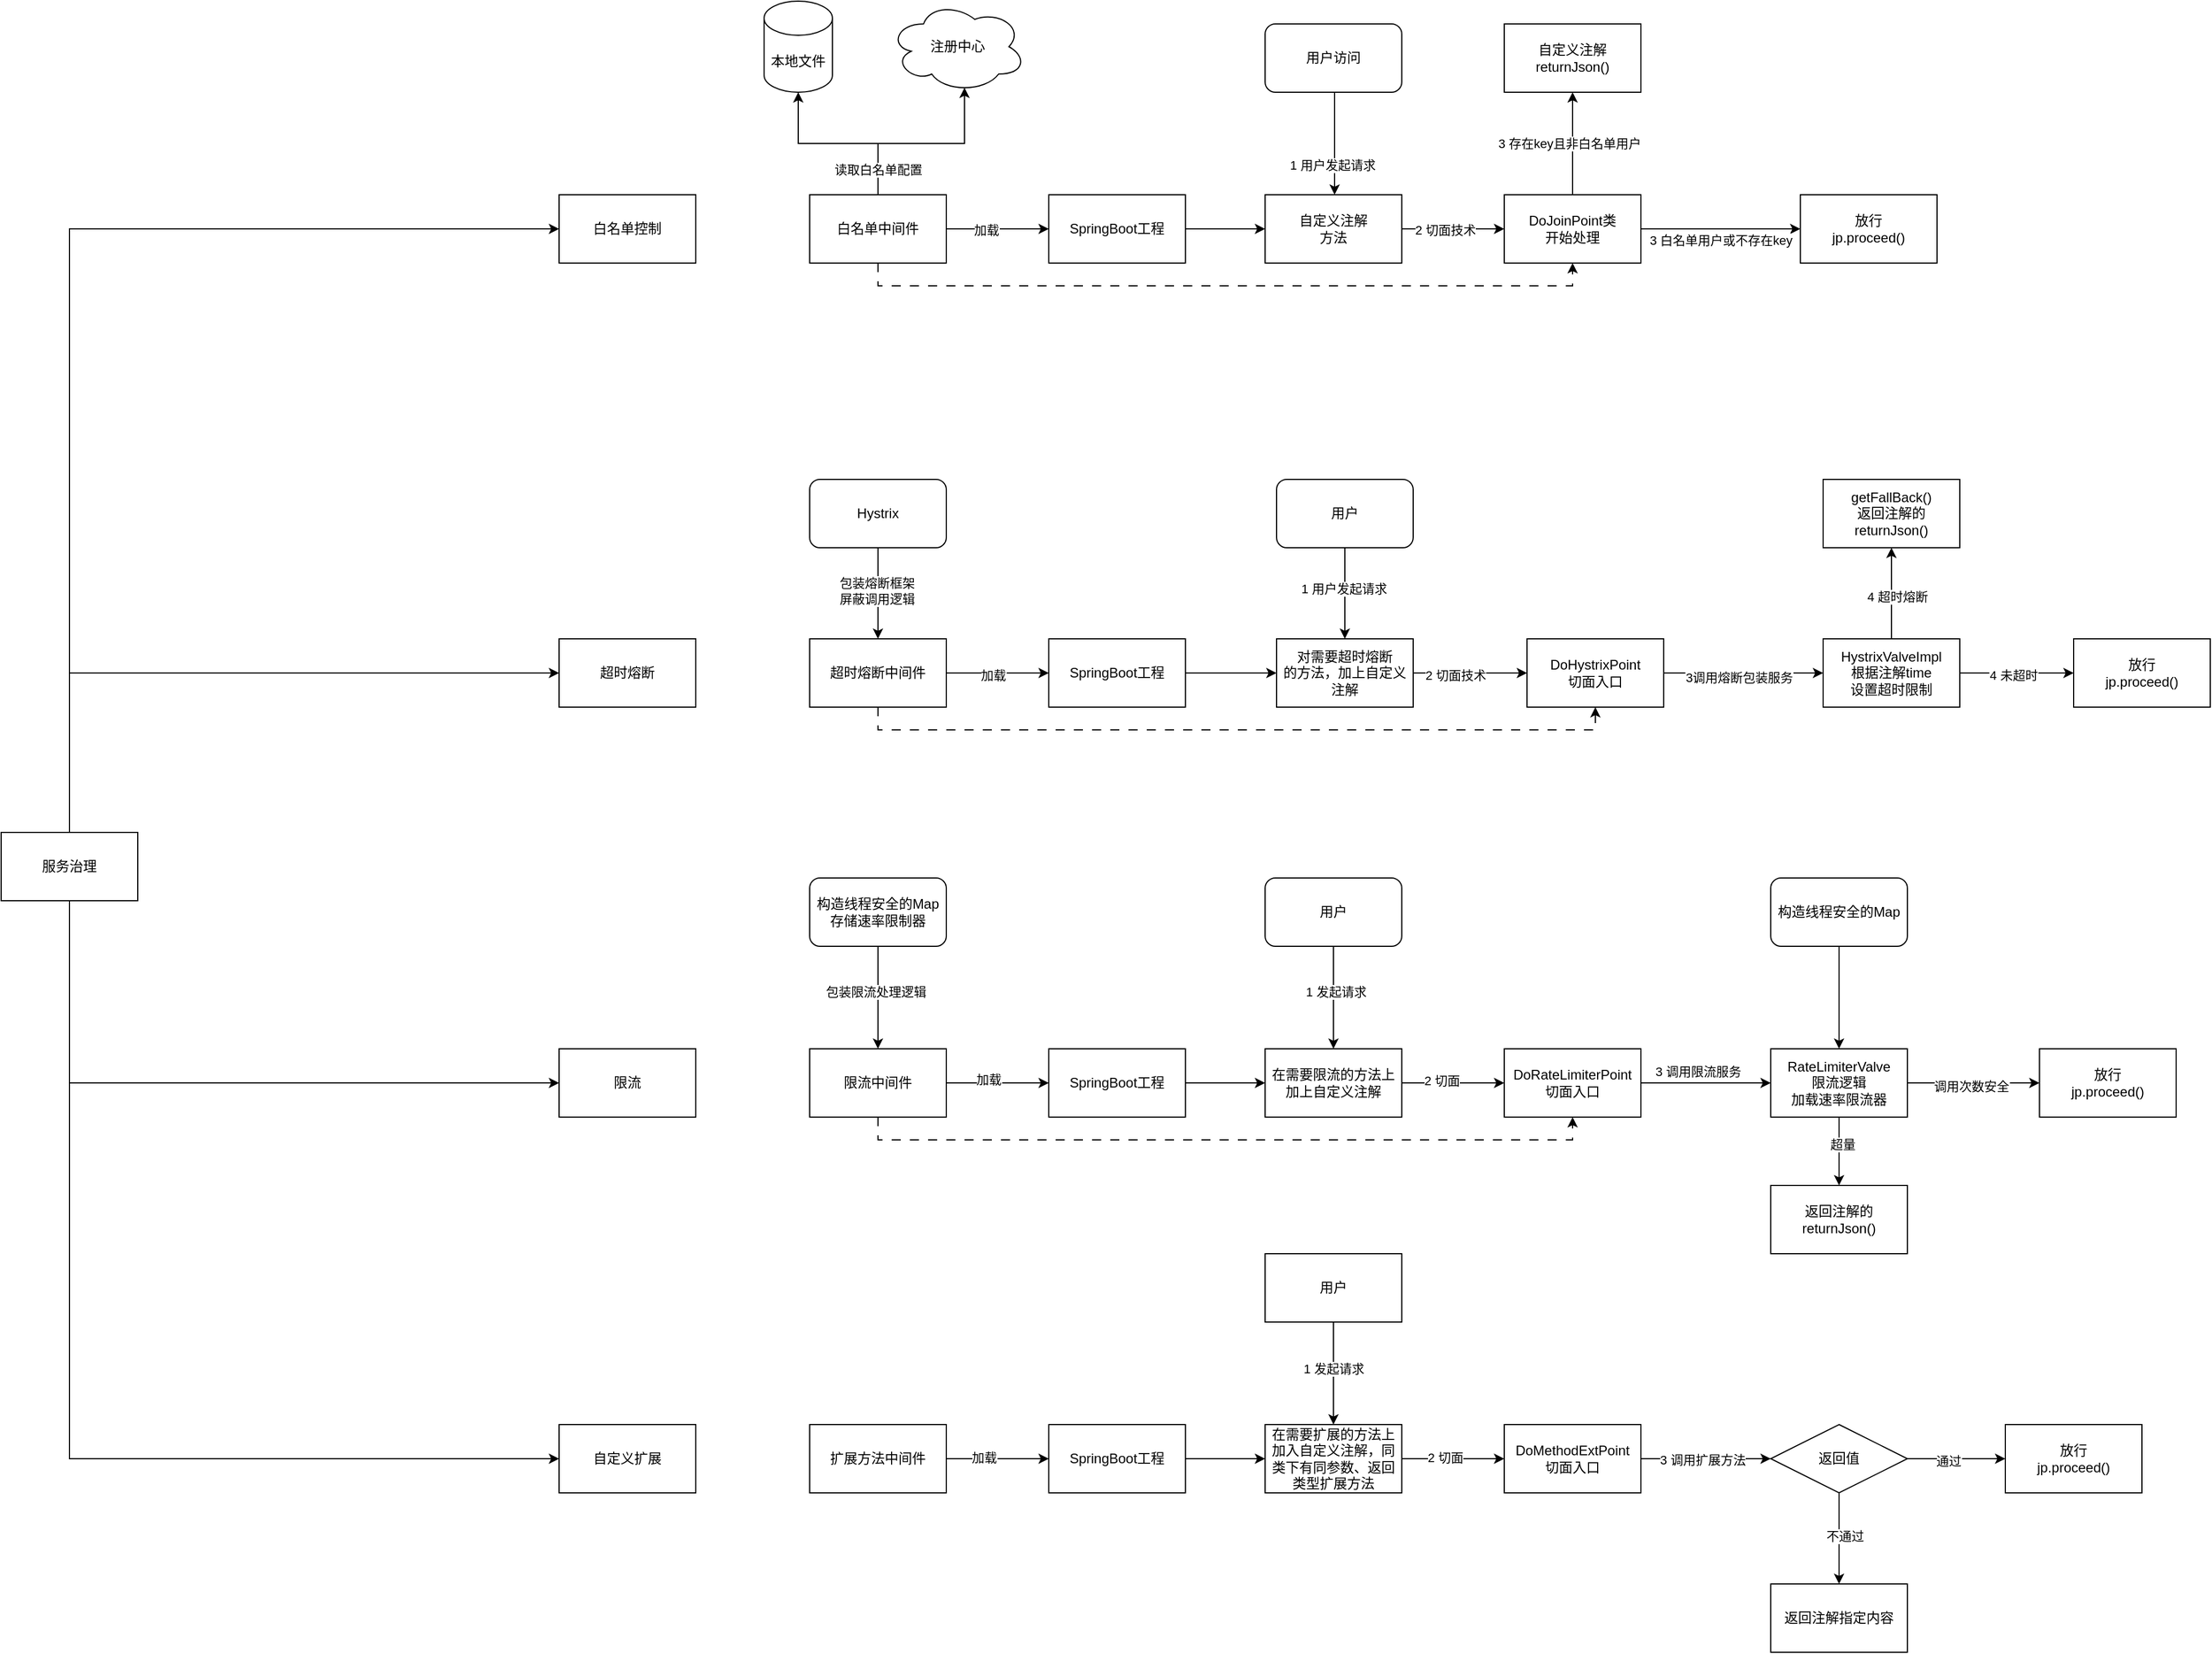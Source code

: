 <mxfile version="28.0.9">
  <diagram name="第 1 页" id="02C8yGtnjhO-gYUigmYs">
    <mxGraphModel dx="3545" dy="3049" grid="1" gridSize="10" guides="1" tooltips="1" connect="1" arrows="1" fold="1" page="1" pageScale="1" pageWidth="827" pageHeight="1169" math="0" shadow="0">
      <root>
        <mxCell id="0" />
        <mxCell id="1" parent="0" />
        <mxCell id="QpEjH5OwyhMS9RFJxDmp-2" style="edgeStyle=orthogonalEdgeStyle;rounded=0;orthogonalLoop=1;jettySize=auto;html=1;exitX=0.5;exitY=1;exitDx=0;exitDy=0;entryX=0;entryY=0.5;entryDx=0;entryDy=0;" parent="1" source="JrDR6b7AXKvNzVMpYLkq-1" target="QpEjH5OwyhMS9RFJxDmp-1" edge="1">
          <mxGeometry relative="1" as="geometry" />
        </mxCell>
        <mxCell id="l4u7dqUQHjei8MqsUrmP-2" style="edgeStyle=orthogonalEdgeStyle;rounded=0;orthogonalLoop=1;jettySize=auto;html=1;exitX=0.5;exitY=1;exitDx=0;exitDy=0;entryX=0;entryY=0.5;entryDx=0;entryDy=0;" edge="1" parent="1" source="JrDR6b7AXKvNzVMpYLkq-1" target="l4u7dqUQHjei8MqsUrmP-1">
          <mxGeometry relative="1" as="geometry" />
        </mxCell>
        <mxCell id="l4u7dqUQHjei8MqsUrmP-25" style="edgeStyle=orthogonalEdgeStyle;rounded=0;orthogonalLoop=1;jettySize=auto;html=1;exitX=0.5;exitY=0;exitDx=0;exitDy=0;entryX=0;entryY=0.5;entryDx=0;entryDy=0;" edge="1" parent="1" source="JrDR6b7AXKvNzVMpYLkq-1" target="5JkC0H6b_TjoU29ZHpFD-1">
          <mxGeometry relative="1" as="geometry" />
        </mxCell>
        <mxCell id="l4u7dqUQHjei8MqsUrmP-26" style="edgeStyle=orthogonalEdgeStyle;rounded=0;orthogonalLoop=1;jettySize=auto;html=1;exitX=0.5;exitY=0;exitDx=0;exitDy=0;entryX=0;entryY=0.5;entryDx=0;entryDy=0;" edge="1" parent="1" source="JrDR6b7AXKvNzVMpYLkq-1" target="JrDR6b7AXKvNzVMpYLkq-2">
          <mxGeometry relative="1" as="geometry" />
        </mxCell>
        <mxCell id="JrDR6b7AXKvNzVMpYLkq-1" value="服务治理" style="rounded=0;whiteSpace=wrap;html=1;" parent="1" vertex="1">
          <mxGeometry x="100" y="670" width="120" height="60" as="geometry" />
        </mxCell>
        <mxCell id="JrDR6b7AXKvNzVMpYLkq-2" value="白名单控制" style="rounded=0;whiteSpace=wrap;html=1;" parent="1" vertex="1">
          <mxGeometry x="590" y="110" width="120" height="60" as="geometry" />
        </mxCell>
        <mxCell id="JrDR6b7AXKvNzVMpYLkq-14" style="edgeStyle=orthogonalEdgeStyle;rounded=0;orthogonalLoop=1;jettySize=auto;html=1;exitX=1;exitY=0.5;exitDx=0;exitDy=0;" parent="1" source="JrDR6b7AXKvNzVMpYLkq-4" target="JrDR6b7AXKvNzVMpYLkq-13" edge="1">
          <mxGeometry relative="1" as="geometry" />
        </mxCell>
        <mxCell id="JrDR6b7AXKvNzVMpYLkq-15" value="加载" style="edgeLabel;html=1;align=center;verticalAlign=middle;resizable=0;points=[];" parent="JrDR6b7AXKvNzVMpYLkq-14" vertex="1" connectable="0">
          <mxGeometry x="-0.232" y="-1" relative="1" as="geometry">
            <mxPoint as="offset" />
          </mxGeometry>
        </mxCell>
        <mxCell id="JrDR6b7AXKvNzVMpYLkq-24" style="edgeStyle=orthogonalEdgeStyle;rounded=0;orthogonalLoop=1;jettySize=auto;html=1;exitX=0.5;exitY=1;exitDx=0;exitDy=0;entryX=0.5;entryY=1;entryDx=0;entryDy=0;dashed=1;dashPattern=8 8;" parent="1" source="JrDR6b7AXKvNzVMpYLkq-4" target="JrDR6b7AXKvNzVMpYLkq-21" edge="1">
          <mxGeometry relative="1" as="geometry" />
        </mxCell>
        <mxCell id="JrDR6b7AXKvNzVMpYLkq-4" value="白名单中间件" style="rounded=0;whiteSpace=wrap;html=1;" parent="1" vertex="1">
          <mxGeometry x="810" y="110" width="120" height="60" as="geometry" />
        </mxCell>
        <mxCell id="JrDR6b7AXKvNzVMpYLkq-7" value="本地文件" style="shape=cylinder3;whiteSpace=wrap;html=1;boundedLbl=1;backgroundOutline=1;size=15;" parent="1" vertex="1">
          <mxGeometry x="770" y="-60" width="60" height="80" as="geometry" />
        </mxCell>
        <mxCell id="JrDR6b7AXKvNzVMpYLkq-8" value="注册中心" style="ellipse;shape=cloud;whiteSpace=wrap;html=1;" parent="1" vertex="1">
          <mxGeometry x="880" y="-60" width="120" height="80" as="geometry" />
        </mxCell>
        <mxCell id="JrDR6b7AXKvNzVMpYLkq-10" style="edgeStyle=orthogonalEdgeStyle;rounded=0;orthogonalLoop=1;jettySize=auto;html=1;exitX=0.5;exitY=0;exitDx=0;exitDy=0;entryX=0.5;entryY=1;entryDx=0;entryDy=0;entryPerimeter=0;" parent="1" source="JrDR6b7AXKvNzVMpYLkq-4" target="JrDR6b7AXKvNzVMpYLkq-7" edge="1">
          <mxGeometry relative="1" as="geometry" />
        </mxCell>
        <mxCell id="JrDR6b7AXKvNzVMpYLkq-11" style="edgeStyle=orthogonalEdgeStyle;rounded=0;orthogonalLoop=1;jettySize=auto;html=1;exitX=0.5;exitY=0;exitDx=0;exitDy=0;entryX=0.55;entryY=0.95;entryDx=0;entryDy=0;entryPerimeter=0;" parent="1" source="JrDR6b7AXKvNzVMpYLkq-4" target="JrDR6b7AXKvNzVMpYLkq-8" edge="1">
          <mxGeometry relative="1" as="geometry" />
        </mxCell>
        <mxCell id="JrDR6b7AXKvNzVMpYLkq-12" value="读取白名单配置" style="edgeLabel;html=1;align=center;verticalAlign=middle;resizable=0;points=[];" parent="JrDR6b7AXKvNzVMpYLkq-11" vertex="1" connectable="0">
          <mxGeometry x="-0.735" relative="1" as="geometry">
            <mxPoint as="offset" />
          </mxGeometry>
        </mxCell>
        <mxCell id="JrDR6b7AXKvNzVMpYLkq-17" style="edgeStyle=orthogonalEdgeStyle;rounded=0;orthogonalLoop=1;jettySize=auto;html=1;exitX=1;exitY=0.5;exitDx=0;exitDy=0;entryX=0;entryY=0.5;entryDx=0;entryDy=0;" parent="1" source="JrDR6b7AXKvNzVMpYLkq-13" target="JrDR6b7AXKvNzVMpYLkq-16" edge="1">
          <mxGeometry relative="1" as="geometry" />
        </mxCell>
        <mxCell id="JrDR6b7AXKvNzVMpYLkq-13" value="SpringBoot工程" style="rounded=0;whiteSpace=wrap;html=1;" parent="1" vertex="1">
          <mxGeometry x="1020" y="110" width="120" height="60" as="geometry" />
        </mxCell>
        <mxCell id="JrDR6b7AXKvNzVMpYLkq-22" style="edgeStyle=orthogonalEdgeStyle;rounded=0;orthogonalLoop=1;jettySize=auto;html=1;exitX=1;exitY=0.5;exitDx=0;exitDy=0;" parent="1" source="JrDR6b7AXKvNzVMpYLkq-16" target="JrDR6b7AXKvNzVMpYLkq-21" edge="1">
          <mxGeometry relative="1" as="geometry" />
        </mxCell>
        <mxCell id="JrDR6b7AXKvNzVMpYLkq-23" value="2 切面技术" style="edgeLabel;html=1;align=center;verticalAlign=middle;resizable=0;points=[];" parent="JrDR6b7AXKvNzVMpYLkq-22" vertex="1" connectable="0">
          <mxGeometry x="-0.168" y="-1" relative="1" as="geometry">
            <mxPoint as="offset" />
          </mxGeometry>
        </mxCell>
        <mxCell id="JrDR6b7AXKvNzVMpYLkq-16" value="自定义注解&lt;div&gt;方法&lt;/div&gt;" style="rounded=0;whiteSpace=wrap;html=1;" parent="1" vertex="1">
          <mxGeometry x="1210" y="110" width="120" height="60" as="geometry" />
        </mxCell>
        <mxCell id="JrDR6b7AXKvNzVMpYLkq-19" style="edgeStyle=orthogonalEdgeStyle;rounded=0;orthogonalLoop=1;jettySize=auto;html=1;exitX=0.5;exitY=1;exitDx=0;exitDy=0;entryX=0.5;entryY=0;entryDx=0;entryDy=0;" parent="1" edge="1">
          <mxGeometry relative="1" as="geometry">
            <mxPoint x="1271" y="20" as="sourcePoint" />
            <mxPoint x="1271" y="110" as="targetPoint" />
          </mxGeometry>
        </mxCell>
        <mxCell id="JrDR6b7AXKvNzVMpYLkq-20" value="1 用户发起请求" style="edgeLabel;html=1;align=center;verticalAlign=middle;resizable=0;points=[];" parent="JrDR6b7AXKvNzVMpYLkq-19" vertex="1" connectable="0">
          <mxGeometry x="0.422" y="-2" relative="1" as="geometry">
            <mxPoint as="offset" />
          </mxGeometry>
        </mxCell>
        <mxCell id="JrDR6b7AXKvNzVMpYLkq-18" value="用户访问" style="rounded=1;whiteSpace=wrap;html=1;" parent="1" vertex="1">
          <mxGeometry x="1210" y="-40" width="120" height="60" as="geometry" />
        </mxCell>
        <mxCell id="JrDR6b7AXKvNzVMpYLkq-26" style="edgeStyle=orthogonalEdgeStyle;rounded=0;orthogonalLoop=1;jettySize=auto;html=1;exitX=0.5;exitY=0;exitDx=0;exitDy=0;entryX=0.5;entryY=1;entryDx=0;entryDy=0;" parent="1" source="JrDR6b7AXKvNzVMpYLkq-21" target="JrDR6b7AXKvNzVMpYLkq-25" edge="1">
          <mxGeometry relative="1" as="geometry" />
        </mxCell>
        <mxCell id="JrDR6b7AXKvNzVMpYLkq-27" value="3 存在key且非白名单用户" style="edgeLabel;html=1;align=center;verticalAlign=middle;resizable=0;points=[];" parent="JrDR6b7AXKvNzVMpYLkq-26" vertex="1" connectable="0">
          <mxGeometry x="0.009" y="3" relative="1" as="geometry">
            <mxPoint as="offset" />
          </mxGeometry>
        </mxCell>
        <mxCell id="JrDR6b7AXKvNzVMpYLkq-29" style="edgeStyle=orthogonalEdgeStyle;rounded=0;orthogonalLoop=1;jettySize=auto;html=1;exitX=1;exitY=0.5;exitDx=0;exitDy=0;entryX=0;entryY=0.5;entryDx=0;entryDy=0;" parent="1" source="JrDR6b7AXKvNzVMpYLkq-21" target="JrDR6b7AXKvNzVMpYLkq-28" edge="1">
          <mxGeometry relative="1" as="geometry" />
        </mxCell>
        <mxCell id="JrDR6b7AXKvNzVMpYLkq-30" value="3 白名单用户或不存在key" style="edgeLabel;html=1;align=center;verticalAlign=middle;resizable=0;points=[];" parent="JrDR6b7AXKvNzVMpYLkq-29" vertex="1" connectable="0">
          <mxGeometry x="-0.371" y="-2" relative="1" as="geometry">
            <mxPoint x="26" y="8" as="offset" />
          </mxGeometry>
        </mxCell>
        <mxCell id="JrDR6b7AXKvNzVMpYLkq-21" value="DoJoinPoint类&lt;div&gt;开始处理&lt;/div&gt;" style="rounded=0;whiteSpace=wrap;html=1;" parent="1" vertex="1">
          <mxGeometry x="1420" y="110" width="120" height="60" as="geometry" />
        </mxCell>
        <mxCell id="JrDR6b7AXKvNzVMpYLkq-25" value="自定义注解&lt;div&gt;returnJson()&lt;/div&gt;" style="rounded=0;whiteSpace=wrap;html=1;" parent="1" vertex="1">
          <mxGeometry x="1420" y="-40" width="120" height="60" as="geometry" />
        </mxCell>
        <mxCell id="JrDR6b7AXKvNzVMpYLkq-28" value="放行&lt;div&gt;jp.proceed()&lt;/div&gt;" style="rounded=0;whiteSpace=wrap;html=1;" parent="1" vertex="1">
          <mxGeometry x="1680" y="110" width="120" height="60" as="geometry" />
        </mxCell>
        <mxCell id="5JkC0H6b_TjoU29ZHpFD-1" value="超时熔断" style="rounded=0;whiteSpace=wrap;html=1;" parent="1" vertex="1">
          <mxGeometry x="590" y="500" width="120" height="60" as="geometry" />
        </mxCell>
        <mxCell id="5JkC0H6b_TjoU29ZHpFD-5" style="edgeStyle=orthogonalEdgeStyle;rounded=0;orthogonalLoop=1;jettySize=auto;html=1;exitX=1;exitY=0.5;exitDx=0;exitDy=0;entryX=0;entryY=0.5;entryDx=0;entryDy=0;" parent="1" source="5JkC0H6b_TjoU29ZHpFD-3" target="5JkC0H6b_TjoU29ZHpFD-4" edge="1">
          <mxGeometry relative="1" as="geometry" />
        </mxCell>
        <mxCell id="5JkC0H6b_TjoU29ZHpFD-6" value="加载" style="edgeLabel;html=1;align=center;verticalAlign=middle;resizable=0;points=[];" parent="5JkC0H6b_TjoU29ZHpFD-5" vertex="1" connectable="0">
          <mxGeometry x="-0.089" y="-2" relative="1" as="geometry">
            <mxPoint as="offset" />
          </mxGeometry>
        </mxCell>
        <mxCell id="5JkC0H6b_TjoU29ZHpFD-19" style="edgeStyle=orthogonalEdgeStyle;rounded=0;orthogonalLoop=1;jettySize=auto;html=1;exitX=0.5;exitY=1;exitDx=0;exitDy=0;entryX=0.5;entryY=1;entryDx=0;entryDy=0;dashed=1;dashPattern=8 8;" parent="1" source="5JkC0H6b_TjoU29ZHpFD-3" target="5JkC0H6b_TjoU29ZHpFD-15" edge="1">
          <mxGeometry relative="1" as="geometry" />
        </mxCell>
        <mxCell id="5JkC0H6b_TjoU29ZHpFD-3" value="超时熔断中间件" style="rounded=0;whiteSpace=wrap;html=1;" parent="1" vertex="1">
          <mxGeometry x="810" y="500" width="120" height="60" as="geometry" />
        </mxCell>
        <mxCell id="5JkC0H6b_TjoU29ZHpFD-11" style="edgeStyle=orthogonalEdgeStyle;rounded=0;orthogonalLoop=1;jettySize=auto;html=1;exitX=1;exitY=0.5;exitDx=0;exitDy=0;entryX=0;entryY=0.5;entryDx=0;entryDy=0;" parent="1" source="5JkC0H6b_TjoU29ZHpFD-4" target="5JkC0H6b_TjoU29ZHpFD-10" edge="1">
          <mxGeometry relative="1" as="geometry" />
        </mxCell>
        <mxCell id="5JkC0H6b_TjoU29ZHpFD-4" value="SpringBoot工程" style="rounded=0;whiteSpace=wrap;html=1;" parent="1" vertex="1">
          <mxGeometry x="1020" y="500" width="120" height="60" as="geometry" />
        </mxCell>
        <mxCell id="5JkC0H6b_TjoU29ZHpFD-8" style="edgeStyle=orthogonalEdgeStyle;rounded=0;orthogonalLoop=1;jettySize=auto;html=1;exitX=0.5;exitY=1;exitDx=0;exitDy=0;" parent="1" source="5JkC0H6b_TjoU29ZHpFD-7" target="5JkC0H6b_TjoU29ZHpFD-3" edge="1">
          <mxGeometry relative="1" as="geometry" />
        </mxCell>
        <mxCell id="5JkC0H6b_TjoU29ZHpFD-9" value="包装熔断框架&lt;div&gt;屏蔽调用逻辑&lt;/div&gt;" style="edgeLabel;html=1;align=center;verticalAlign=middle;resizable=0;points=[];" parent="5JkC0H6b_TjoU29ZHpFD-8" vertex="1" connectable="0">
          <mxGeometry x="-0.05" y="-1" relative="1" as="geometry">
            <mxPoint as="offset" />
          </mxGeometry>
        </mxCell>
        <mxCell id="5JkC0H6b_TjoU29ZHpFD-7" value="Hystrix" style="rounded=1;whiteSpace=wrap;html=1;" parent="1" vertex="1">
          <mxGeometry x="810" y="360" width="120" height="60" as="geometry" />
        </mxCell>
        <mxCell id="5JkC0H6b_TjoU29ZHpFD-17" style="edgeStyle=orthogonalEdgeStyle;rounded=0;orthogonalLoop=1;jettySize=auto;html=1;exitX=1;exitY=0.5;exitDx=0;exitDy=0;entryX=0;entryY=0.5;entryDx=0;entryDy=0;" parent="1" source="5JkC0H6b_TjoU29ZHpFD-10" target="5JkC0H6b_TjoU29ZHpFD-15" edge="1">
          <mxGeometry relative="1" as="geometry" />
        </mxCell>
        <mxCell id="5JkC0H6b_TjoU29ZHpFD-18" value="2 切面技术" style="edgeLabel;html=1;align=center;verticalAlign=middle;resizable=0;points=[];" parent="5JkC0H6b_TjoU29ZHpFD-17" vertex="1" connectable="0">
          <mxGeometry x="-0.257" y="-2" relative="1" as="geometry">
            <mxPoint as="offset" />
          </mxGeometry>
        </mxCell>
        <mxCell id="5JkC0H6b_TjoU29ZHpFD-10" value="对需要超时熔断&lt;div&gt;的方法，加上自定义注解&lt;/div&gt;" style="rounded=0;whiteSpace=wrap;html=1;" parent="1" vertex="1">
          <mxGeometry x="1220" y="500" width="120" height="60" as="geometry" />
        </mxCell>
        <mxCell id="5JkC0H6b_TjoU29ZHpFD-13" style="edgeStyle=orthogonalEdgeStyle;rounded=0;orthogonalLoop=1;jettySize=auto;html=1;exitX=0.5;exitY=1;exitDx=0;exitDy=0;" parent="1" source="5JkC0H6b_TjoU29ZHpFD-12" target="5JkC0H6b_TjoU29ZHpFD-10" edge="1">
          <mxGeometry relative="1" as="geometry" />
        </mxCell>
        <mxCell id="5JkC0H6b_TjoU29ZHpFD-14" value="1 用户发起请求" style="edgeLabel;html=1;align=center;verticalAlign=middle;resizable=0;points=[];" parent="5JkC0H6b_TjoU29ZHpFD-13" vertex="1" connectable="0">
          <mxGeometry x="-0.1" y="-1" relative="1" as="geometry">
            <mxPoint as="offset" />
          </mxGeometry>
        </mxCell>
        <mxCell id="5JkC0H6b_TjoU29ZHpFD-12" value="用户" style="rounded=1;whiteSpace=wrap;html=1;" parent="1" vertex="1">
          <mxGeometry x="1220" y="360" width="120" height="60" as="geometry" />
        </mxCell>
        <mxCell id="5JkC0H6b_TjoU29ZHpFD-21" style="edgeStyle=orthogonalEdgeStyle;rounded=0;orthogonalLoop=1;jettySize=auto;html=1;exitX=1;exitY=0.5;exitDx=0;exitDy=0;entryX=0;entryY=0.5;entryDx=0;entryDy=0;" parent="1" source="5JkC0H6b_TjoU29ZHpFD-15" target="5JkC0H6b_TjoU29ZHpFD-20" edge="1">
          <mxGeometry relative="1" as="geometry" />
        </mxCell>
        <mxCell id="5JkC0H6b_TjoU29ZHpFD-22" value="3调用熔断包装服务" style="edgeLabel;html=1;align=center;verticalAlign=middle;resizable=0;points=[];" parent="5JkC0H6b_TjoU29ZHpFD-21" vertex="1" connectable="0">
          <mxGeometry x="-0.064" y="-4" relative="1" as="geometry">
            <mxPoint as="offset" />
          </mxGeometry>
        </mxCell>
        <mxCell id="5JkC0H6b_TjoU29ZHpFD-15" value="DoHystrixPoint&lt;div&gt;切面入口&lt;/div&gt;" style="rounded=0;whiteSpace=wrap;html=1;" parent="1" vertex="1">
          <mxGeometry x="1440" y="500" width="120" height="60" as="geometry" />
        </mxCell>
        <mxCell id="5JkC0H6b_TjoU29ZHpFD-24" style="edgeStyle=orthogonalEdgeStyle;rounded=0;orthogonalLoop=1;jettySize=auto;html=1;exitX=0.5;exitY=0;exitDx=0;exitDy=0;entryX=0.5;entryY=1;entryDx=0;entryDy=0;" parent="1" source="5JkC0H6b_TjoU29ZHpFD-20" target="5JkC0H6b_TjoU29ZHpFD-23" edge="1">
          <mxGeometry relative="1" as="geometry" />
        </mxCell>
        <mxCell id="5JkC0H6b_TjoU29ZHpFD-25" value="4 超时熔断" style="edgeLabel;html=1;align=center;verticalAlign=middle;resizable=0;points=[];" parent="5JkC0H6b_TjoU29ZHpFD-24" vertex="1" connectable="0">
          <mxGeometry x="-0.058" y="-5" relative="1" as="geometry">
            <mxPoint as="offset" />
          </mxGeometry>
        </mxCell>
        <mxCell id="5JkC0H6b_TjoU29ZHpFD-27" style="edgeStyle=orthogonalEdgeStyle;rounded=0;orthogonalLoop=1;jettySize=auto;html=1;exitX=1;exitY=0.5;exitDx=0;exitDy=0;entryX=0;entryY=0.5;entryDx=0;entryDy=0;" parent="1" source="5JkC0H6b_TjoU29ZHpFD-20" target="5JkC0H6b_TjoU29ZHpFD-26" edge="1">
          <mxGeometry relative="1" as="geometry" />
        </mxCell>
        <mxCell id="5JkC0H6b_TjoU29ZHpFD-28" value="4 未超时" style="edgeLabel;html=1;align=center;verticalAlign=middle;resizable=0;points=[];" parent="5JkC0H6b_TjoU29ZHpFD-27" vertex="1" connectable="0">
          <mxGeometry x="-0.057" y="-2" relative="1" as="geometry">
            <mxPoint as="offset" />
          </mxGeometry>
        </mxCell>
        <mxCell id="5JkC0H6b_TjoU29ZHpFD-20" value="HystrixValveImpl&lt;div&gt;根据注解time&lt;/div&gt;&lt;div&gt;设置超时限制&lt;/div&gt;" style="rounded=0;whiteSpace=wrap;html=1;" parent="1" vertex="1">
          <mxGeometry x="1700" y="500" width="120" height="60" as="geometry" />
        </mxCell>
        <mxCell id="5JkC0H6b_TjoU29ZHpFD-23" value="getFallBack()&lt;div&gt;返回注解的returnJson()&lt;/div&gt;" style="rounded=0;whiteSpace=wrap;html=1;" parent="1" vertex="1">
          <mxGeometry x="1700" y="360" width="120" height="60" as="geometry" />
        </mxCell>
        <mxCell id="5JkC0H6b_TjoU29ZHpFD-26" value="放行&lt;div&gt;jp.proceed()&lt;/div&gt;" style="rounded=0;whiteSpace=wrap;html=1;" parent="1" vertex="1">
          <mxGeometry x="1920" y="500" width="120" height="60" as="geometry" />
        </mxCell>
        <mxCell id="QpEjH5OwyhMS9RFJxDmp-1" value="限流" style="rounded=0;whiteSpace=wrap;html=1;" parent="1" vertex="1">
          <mxGeometry x="590" y="860" width="120" height="60" as="geometry" />
        </mxCell>
        <mxCell id="QpEjH5OwyhMS9RFJxDmp-8" style="edgeStyle=orthogonalEdgeStyle;rounded=0;orthogonalLoop=1;jettySize=auto;html=1;exitX=1;exitY=0.5;exitDx=0;exitDy=0;entryX=0;entryY=0.5;entryDx=0;entryDy=0;" parent="1" source="QpEjH5OwyhMS9RFJxDmp-3" target="QpEjH5OwyhMS9RFJxDmp-7" edge="1">
          <mxGeometry relative="1" as="geometry" />
        </mxCell>
        <mxCell id="QpEjH5OwyhMS9RFJxDmp-9" value="加载" style="edgeLabel;html=1;align=center;verticalAlign=middle;resizable=0;points=[];" parent="QpEjH5OwyhMS9RFJxDmp-8" vertex="1" connectable="0">
          <mxGeometry x="-0.193" y="3" relative="1" as="geometry">
            <mxPoint as="offset" />
          </mxGeometry>
        </mxCell>
        <mxCell id="QpEjH5OwyhMS9RFJxDmp-18" style="edgeStyle=orthogonalEdgeStyle;rounded=0;orthogonalLoop=1;jettySize=auto;html=1;exitX=0.5;exitY=1;exitDx=0;exitDy=0;entryX=0.5;entryY=1;entryDx=0;entryDy=0;dashed=1;dashPattern=8 8;" parent="1" source="QpEjH5OwyhMS9RFJxDmp-3" target="QpEjH5OwyhMS9RFJxDmp-15" edge="1">
          <mxGeometry relative="1" as="geometry" />
        </mxCell>
        <mxCell id="QpEjH5OwyhMS9RFJxDmp-3" value="限流中间件" style="rounded=0;whiteSpace=wrap;html=1;" parent="1" vertex="1">
          <mxGeometry x="810" y="860" width="120" height="60" as="geometry" />
        </mxCell>
        <mxCell id="QpEjH5OwyhMS9RFJxDmp-5" style="edgeStyle=orthogonalEdgeStyle;rounded=0;orthogonalLoop=1;jettySize=auto;html=1;exitX=0.5;exitY=1;exitDx=0;exitDy=0;entryX=0.5;entryY=0;entryDx=0;entryDy=0;" parent="1" source="QpEjH5OwyhMS9RFJxDmp-4" target="QpEjH5OwyhMS9RFJxDmp-3" edge="1">
          <mxGeometry relative="1" as="geometry" />
        </mxCell>
        <mxCell id="QpEjH5OwyhMS9RFJxDmp-6" value="包装限流处理逻辑" style="edgeLabel;html=1;align=center;verticalAlign=middle;resizable=0;points=[];" parent="QpEjH5OwyhMS9RFJxDmp-5" vertex="1" connectable="0">
          <mxGeometry x="-0.115" y="-2" relative="1" as="geometry">
            <mxPoint as="offset" />
          </mxGeometry>
        </mxCell>
        <mxCell id="QpEjH5OwyhMS9RFJxDmp-4" value="构造线程安全的Map&lt;div&gt;存储速率限制器&lt;/div&gt;" style="rounded=1;whiteSpace=wrap;html=1;" parent="1" vertex="1">
          <mxGeometry x="810" y="710" width="120" height="60" as="geometry" />
        </mxCell>
        <mxCell id="QpEjH5OwyhMS9RFJxDmp-14" style="edgeStyle=orthogonalEdgeStyle;rounded=0;orthogonalLoop=1;jettySize=auto;html=1;exitX=1;exitY=0.5;exitDx=0;exitDy=0;entryX=0;entryY=0.5;entryDx=0;entryDy=0;" parent="1" source="QpEjH5OwyhMS9RFJxDmp-7" target="QpEjH5OwyhMS9RFJxDmp-10" edge="1">
          <mxGeometry relative="1" as="geometry" />
        </mxCell>
        <mxCell id="QpEjH5OwyhMS9RFJxDmp-7" value="SpringBoot工程" style="rounded=0;whiteSpace=wrap;html=1;" parent="1" vertex="1">
          <mxGeometry x="1020" y="860" width="120" height="60" as="geometry" />
        </mxCell>
        <mxCell id="QpEjH5OwyhMS9RFJxDmp-16" style="edgeStyle=orthogonalEdgeStyle;rounded=0;orthogonalLoop=1;jettySize=auto;html=1;exitX=1;exitY=0.5;exitDx=0;exitDy=0;" parent="1" source="QpEjH5OwyhMS9RFJxDmp-10" target="QpEjH5OwyhMS9RFJxDmp-15" edge="1">
          <mxGeometry relative="1" as="geometry" />
        </mxCell>
        <mxCell id="QpEjH5OwyhMS9RFJxDmp-17" value="2 切面" style="edgeLabel;html=1;align=center;verticalAlign=middle;resizable=0;points=[];" parent="QpEjH5OwyhMS9RFJxDmp-16" vertex="1" connectable="0">
          <mxGeometry x="-0.222" y="2" relative="1" as="geometry">
            <mxPoint as="offset" />
          </mxGeometry>
        </mxCell>
        <mxCell id="QpEjH5OwyhMS9RFJxDmp-10" value="在需要限流的方法上加上自定义注解" style="rounded=0;whiteSpace=wrap;html=1;" parent="1" vertex="1">
          <mxGeometry x="1210" y="860" width="120" height="60" as="geometry" />
        </mxCell>
        <mxCell id="QpEjH5OwyhMS9RFJxDmp-12" style="edgeStyle=orthogonalEdgeStyle;rounded=0;orthogonalLoop=1;jettySize=auto;html=1;exitX=0.5;exitY=1;exitDx=0;exitDy=0;" parent="1" source="QpEjH5OwyhMS9RFJxDmp-11" target="QpEjH5OwyhMS9RFJxDmp-10" edge="1">
          <mxGeometry relative="1" as="geometry" />
        </mxCell>
        <mxCell id="QpEjH5OwyhMS9RFJxDmp-13" value="1 发起请求" style="edgeLabel;html=1;align=center;verticalAlign=middle;resizable=0;points=[];" parent="QpEjH5OwyhMS9RFJxDmp-12" vertex="1" connectable="0">
          <mxGeometry x="-0.115" y="2" relative="1" as="geometry">
            <mxPoint as="offset" />
          </mxGeometry>
        </mxCell>
        <mxCell id="QpEjH5OwyhMS9RFJxDmp-11" value="用户" style="rounded=1;whiteSpace=wrap;html=1;" parent="1" vertex="1">
          <mxGeometry x="1210" y="710" width="120" height="60" as="geometry" />
        </mxCell>
        <mxCell id="QpEjH5OwyhMS9RFJxDmp-20" style="edgeStyle=orthogonalEdgeStyle;rounded=0;orthogonalLoop=1;jettySize=auto;html=1;exitX=1;exitY=0.5;exitDx=0;exitDy=0;entryX=0;entryY=0.5;entryDx=0;entryDy=0;" parent="1" source="QpEjH5OwyhMS9RFJxDmp-15" target="QpEjH5OwyhMS9RFJxDmp-19" edge="1">
          <mxGeometry relative="1" as="geometry" />
        </mxCell>
        <mxCell id="QpEjH5OwyhMS9RFJxDmp-21" value="3 调用限流服务" style="edgeLabel;html=1;align=center;verticalAlign=middle;resizable=0;points=[];" parent="QpEjH5OwyhMS9RFJxDmp-20" vertex="1" connectable="0">
          <mxGeometry x="-0.298" y="-5" relative="1" as="geometry">
            <mxPoint x="10" y="-15" as="offset" />
          </mxGeometry>
        </mxCell>
        <mxCell id="QpEjH5OwyhMS9RFJxDmp-15" value="DoRateLimiterPoint&lt;div&gt;切面入口&lt;/div&gt;" style="rounded=0;whiteSpace=wrap;html=1;" parent="1" vertex="1">
          <mxGeometry x="1420" y="860" width="120" height="60" as="geometry" />
        </mxCell>
        <mxCell id="QpEjH5OwyhMS9RFJxDmp-27" style="edgeStyle=orthogonalEdgeStyle;rounded=0;orthogonalLoop=1;jettySize=auto;html=1;exitX=1;exitY=0.5;exitDx=0;exitDy=0;entryX=0;entryY=0.5;entryDx=0;entryDy=0;" parent="1" source="QpEjH5OwyhMS9RFJxDmp-19" target="QpEjH5OwyhMS9RFJxDmp-26" edge="1">
          <mxGeometry relative="1" as="geometry" />
        </mxCell>
        <mxCell id="QpEjH5OwyhMS9RFJxDmp-28" value="调用次数安全" style="edgeLabel;html=1;align=center;verticalAlign=middle;resizable=0;points=[];" parent="QpEjH5OwyhMS9RFJxDmp-27" vertex="1" connectable="0">
          <mxGeometry x="-0.035" y="-3" relative="1" as="geometry">
            <mxPoint as="offset" />
          </mxGeometry>
        </mxCell>
        <mxCell id="QpEjH5OwyhMS9RFJxDmp-30" style="edgeStyle=orthogonalEdgeStyle;rounded=0;orthogonalLoop=1;jettySize=auto;html=1;exitX=0.5;exitY=1;exitDx=0;exitDy=0;entryX=0.5;entryY=0;entryDx=0;entryDy=0;" parent="1" source="QpEjH5OwyhMS9RFJxDmp-19" target="QpEjH5OwyhMS9RFJxDmp-29" edge="1">
          <mxGeometry relative="1" as="geometry" />
        </mxCell>
        <mxCell id="QpEjH5OwyhMS9RFJxDmp-31" value="超量" style="edgeLabel;html=1;align=center;verticalAlign=middle;resizable=0;points=[];" parent="QpEjH5OwyhMS9RFJxDmp-30" vertex="1" connectable="0">
          <mxGeometry x="-0.2" y="3" relative="1" as="geometry">
            <mxPoint as="offset" />
          </mxGeometry>
        </mxCell>
        <mxCell id="QpEjH5OwyhMS9RFJxDmp-19" value="RateLimiterValve&lt;div&gt;限流逻辑&lt;/div&gt;&lt;div&gt;加载速率限流器&lt;/div&gt;" style="rounded=0;whiteSpace=wrap;html=1;" parent="1" vertex="1">
          <mxGeometry x="1654" y="860" width="120" height="60" as="geometry" />
        </mxCell>
        <mxCell id="QpEjH5OwyhMS9RFJxDmp-24" style="edgeStyle=orthogonalEdgeStyle;rounded=0;orthogonalLoop=1;jettySize=auto;html=1;exitX=0.5;exitY=1;exitDx=0;exitDy=0;" parent="1" source="QpEjH5OwyhMS9RFJxDmp-23" target="QpEjH5OwyhMS9RFJxDmp-19" edge="1">
          <mxGeometry relative="1" as="geometry" />
        </mxCell>
        <mxCell id="QpEjH5OwyhMS9RFJxDmp-23" value="构造线程安全的Map" style="rounded=1;whiteSpace=wrap;html=1;" parent="1" vertex="1">
          <mxGeometry x="1654" y="710" width="120" height="60" as="geometry" />
        </mxCell>
        <mxCell id="QpEjH5OwyhMS9RFJxDmp-26" value="放行&lt;div&gt;jp.proceed()&lt;/div&gt;" style="rounded=0;whiteSpace=wrap;html=1;" parent="1" vertex="1">
          <mxGeometry x="1890" y="860" width="120" height="60" as="geometry" />
        </mxCell>
        <mxCell id="QpEjH5OwyhMS9RFJxDmp-29" value="返回注解的&lt;div&gt;returnJson()&lt;/div&gt;" style="rounded=0;whiteSpace=wrap;html=1;" parent="1" vertex="1">
          <mxGeometry x="1654" y="980" width="120" height="60" as="geometry" />
        </mxCell>
        <mxCell id="l4u7dqUQHjei8MqsUrmP-1" value="自定义扩展" style="rounded=0;whiteSpace=wrap;html=1;" vertex="1" parent="1">
          <mxGeometry x="590" y="1190" width="120" height="60" as="geometry" />
        </mxCell>
        <mxCell id="l4u7dqUQHjei8MqsUrmP-5" style="edgeStyle=orthogonalEdgeStyle;rounded=0;orthogonalLoop=1;jettySize=auto;html=1;exitX=1;exitY=0.5;exitDx=0;exitDy=0;entryX=0;entryY=0.5;entryDx=0;entryDy=0;" edge="1" parent="1" source="l4u7dqUQHjei8MqsUrmP-3" target="l4u7dqUQHjei8MqsUrmP-4">
          <mxGeometry relative="1" as="geometry" />
        </mxCell>
        <mxCell id="l4u7dqUQHjei8MqsUrmP-6" value="加载" style="edgeLabel;html=1;align=center;verticalAlign=middle;resizable=0;points=[];" vertex="1" connectable="0" parent="l4u7dqUQHjei8MqsUrmP-5">
          <mxGeometry x="-0.271" y="1" relative="1" as="geometry">
            <mxPoint as="offset" />
          </mxGeometry>
        </mxCell>
        <mxCell id="l4u7dqUQHjei8MqsUrmP-3" value="扩展方法中间件" style="rounded=0;whiteSpace=wrap;html=1;" vertex="1" parent="1">
          <mxGeometry x="810" y="1190" width="120" height="60" as="geometry" />
        </mxCell>
        <mxCell id="l4u7dqUQHjei8MqsUrmP-8" style="edgeStyle=orthogonalEdgeStyle;rounded=0;orthogonalLoop=1;jettySize=auto;html=1;exitX=1;exitY=0.5;exitDx=0;exitDy=0;entryX=0;entryY=0.5;entryDx=0;entryDy=0;" edge="1" parent="1" source="l4u7dqUQHjei8MqsUrmP-4" target="l4u7dqUQHjei8MqsUrmP-7">
          <mxGeometry relative="1" as="geometry" />
        </mxCell>
        <mxCell id="l4u7dqUQHjei8MqsUrmP-4" value="SpringBoot工程" style="rounded=0;whiteSpace=wrap;html=1;" vertex="1" parent="1">
          <mxGeometry x="1020" y="1190" width="120" height="60" as="geometry" />
        </mxCell>
        <mxCell id="l4u7dqUQHjei8MqsUrmP-13" style="edgeStyle=orthogonalEdgeStyle;rounded=0;orthogonalLoop=1;jettySize=auto;html=1;exitX=1;exitY=0.5;exitDx=0;exitDy=0;entryX=0;entryY=0.5;entryDx=0;entryDy=0;" edge="1" parent="1" source="l4u7dqUQHjei8MqsUrmP-7" target="l4u7dqUQHjei8MqsUrmP-12">
          <mxGeometry relative="1" as="geometry" />
        </mxCell>
        <mxCell id="l4u7dqUQHjei8MqsUrmP-14" value="2 切面" style="edgeLabel;html=1;align=center;verticalAlign=middle;resizable=0;points=[];" vertex="1" connectable="0" parent="l4u7dqUQHjei8MqsUrmP-13">
          <mxGeometry x="-0.154" y="1" relative="1" as="geometry">
            <mxPoint as="offset" />
          </mxGeometry>
        </mxCell>
        <mxCell id="l4u7dqUQHjei8MqsUrmP-7" value="在需要扩展的方法上加入自定义注解，同类下有同参数、返回类型扩展方法" style="rounded=0;whiteSpace=wrap;html=1;" vertex="1" parent="1">
          <mxGeometry x="1210" y="1190" width="120" height="60" as="geometry" />
        </mxCell>
        <mxCell id="l4u7dqUQHjei8MqsUrmP-10" style="edgeStyle=orthogonalEdgeStyle;rounded=0;orthogonalLoop=1;jettySize=auto;html=1;exitX=0.5;exitY=1;exitDx=0;exitDy=0;entryX=0.5;entryY=0;entryDx=0;entryDy=0;" edge="1" parent="1" source="l4u7dqUQHjei8MqsUrmP-9" target="l4u7dqUQHjei8MqsUrmP-7">
          <mxGeometry relative="1" as="geometry" />
        </mxCell>
        <mxCell id="l4u7dqUQHjei8MqsUrmP-11" value="1 发起请求" style="edgeLabel;html=1;align=center;verticalAlign=middle;resizable=0;points=[];" vertex="1" connectable="0" parent="l4u7dqUQHjei8MqsUrmP-10">
          <mxGeometry x="-0.086" relative="1" as="geometry">
            <mxPoint as="offset" />
          </mxGeometry>
        </mxCell>
        <mxCell id="l4u7dqUQHjei8MqsUrmP-9" value="用户" style="rounded=0;whiteSpace=wrap;html=1;" vertex="1" parent="1">
          <mxGeometry x="1210" y="1040" width="120" height="60" as="geometry" />
        </mxCell>
        <mxCell id="l4u7dqUQHjei8MqsUrmP-16" style="edgeStyle=orthogonalEdgeStyle;rounded=0;orthogonalLoop=1;jettySize=auto;html=1;exitX=1;exitY=0.5;exitDx=0;exitDy=0;entryX=0;entryY=0.5;entryDx=0;entryDy=0;" edge="1" parent="1" source="l4u7dqUQHjei8MqsUrmP-12">
          <mxGeometry relative="1" as="geometry">
            <mxPoint x="1654.0" y="1220" as="targetPoint" />
          </mxGeometry>
        </mxCell>
        <mxCell id="l4u7dqUQHjei8MqsUrmP-17" value="3 调用扩展方法" style="edgeLabel;html=1;align=center;verticalAlign=middle;resizable=0;points=[];" vertex="1" connectable="0" parent="l4u7dqUQHjei8MqsUrmP-16">
          <mxGeometry x="-0.065" y="-1" relative="1" as="geometry">
            <mxPoint as="offset" />
          </mxGeometry>
        </mxCell>
        <mxCell id="l4u7dqUQHjei8MqsUrmP-12" value="DoMethodExtPoint&lt;div&gt;切面入口&lt;/div&gt;" style="rounded=0;whiteSpace=wrap;html=1;" vertex="1" parent="1">
          <mxGeometry x="1420" y="1190" width="120" height="60" as="geometry" />
        </mxCell>
        <mxCell id="l4u7dqUQHjei8MqsUrmP-20" style="edgeStyle=orthogonalEdgeStyle;rounded=0;orthogonalLoop=1;jettySize=auto;html=1;exitX=1;exitY=0.5;exitDx=0;exitDy=0;" edge="1" parent="1" source="l4u7dqUQHjei8MqsUrmP-18" target="l4u7dqUQHjei8MqsUrmP-19">
          <mxGeometry relative="1" as="geometry" />
        </mxCell>
        <mxCell id="l4u7dqUQHjei8MqsUrmP-23" value="通过" style="edgeLabel;html=1;align=center;verticalAlign=middle;resizable=0;points=[];" vertex="1" connectable="0" parent="l4u7dqUQHjei8MqsUrmP-20">
          <mxGeometry x="-0.159" y="-2" relative="1" as="geometry">
            <mxPoint as="offset" />
          </mxGeometry>
        </mxCell>
        <mxCell id="l4u7dqUQHjei8MqsUrmP-22" style="edgeStyle=orthogonalEdgeStyle;rounded=0;orthogonalLoop=1;jettySize=auto;html=1;exitX=0.5;exitY=1;exitDx=0;exitDy=0;" edge="1" parent="1" source="l4u7dqUQHjei8MqsUrmP-18" target="l4u7dqUQHjei8MqsUrmP-21">
          <mxGeometry relative="1" as="geometry" />
        </mxCell>
        <mxCell id="l4u7dqUQHjei8MqsUrmP-24" value="不通过" style="edgeLabel;html=1;align=center;verticalAlign=middle;resizable=0;points=[];" vertex="1" connectable="0" parent="l4u7dqUQHjei8MqsUrmP-22">
          <mxGeometry x="-0.065" y="5" relative="1" as="geometry">
            <mxPoint as="offset" />
          </mxGeometry>
        </mxCell>
        <mxCell id="l4u7dqUQHjei8MqsUrmP-18" value="返回值" style="rhombus;whiteSpace=wrap;html=1;" vertex="1" parent="1">
          <mxGeometry x="1654" y="1190" width="120" height="60" as="geometry" />
        </mxCell>
        <mxCell id="l4u7dqUQHjei8MqsUrmP-19" value="放行&lt;div&gt;jp.proceed()&lt;/div&gt;" style="rounded=0;whiteSpace=wrap;html=1;" vertex="1" parent="1">
          <mxGeometry x="1860" y="1190" width="120" height="60" as="geometry" />
        </mxCell>
        <mxCell id="l4u7dqUQHjei8MqsUrmP-21" value="返回注解指定内容" style="rounded=0;whiteSpace=wrap;html=1;" vertex="1" parent="1">
          <mxGeometry x="1654" y="1330" width="120" height="60" as="geometry" />
        </mxCell>
      </root>
    </mxGraphModel>
  </diagram>
</mxfile>
